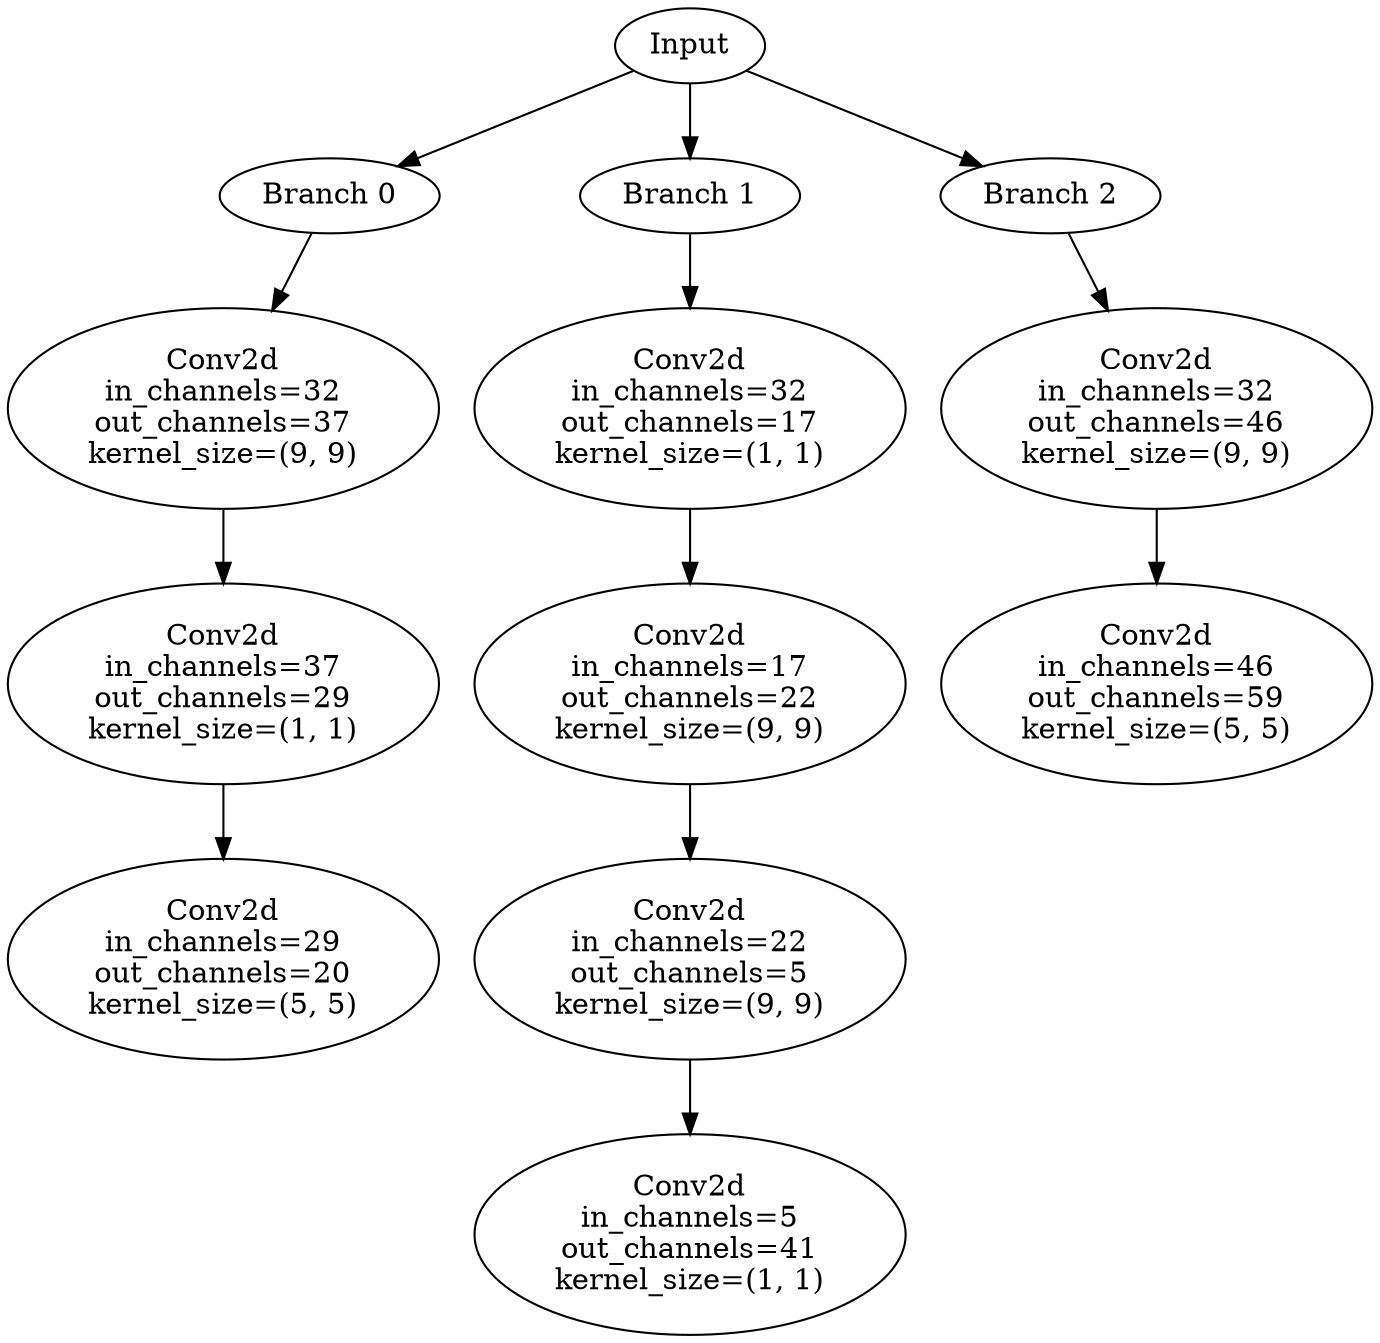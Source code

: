 // Inception Module - Coral 12
digraph {
	Input [label=Input]
	Branch_0 [label="Branch 0"]
	Input -> Branch_0
	Branch_0_Layer_0 [label="Conv2d
in_channels=32
out_channels=37
kernel_size=(9, 9)"]
	Branch_0 -> Branch_0_Layer_0
	Branch_0_Layer_1 [label="Conv2d
in_channels=37
out_channels=29
kernel_size=(1, 1)"]
	Branch_0_Layer_0 -> Branch_0_Layer_1
	Branch_0_Layer_2 [label="Conv2d
in_channels=29
out_channels=20
kernel_size=(5, 5)"]
	Branch_0_Layer_1 -> Branch_0_Layer_2
	Branch_1 [label="Branch 1"]
	Input -> Branch_1
	Branch_1_Layer_0 [label="Conv2d
in_channels=32
out_channels=17
kernel_size=(1, 1)"]
	Branch_1 -> Branch_1_Layer_0
	Branch_1_Layer_1 [label="Conv2d
in_channels=17
out_channels=22
kernel_size=(9, 9)"]
	Branch_1_Layer_0 -> Branch_1_Layer_1
	Branch_1_Layer_2 [label="Conv2d
in_channels=22
out_channels=5
kernel_size=(9, 9)"]
	Branch_1_Layer_1 -> Branch_1_Layer_2
	Branch_1_Layer_3 [label="Conv2d
in_channels=5
out_channels=41
kernel_size=(1, 1)"]
	Branch_1_Layer_2 -> Branch_1_Layer_3
	Branch_2 [label="Branch 2"]
	Input -> Branch_2
	Branch_2_Layer_0 [label="Conv2d
in_channels=32
out_channels=46
kernel_size=(9, 9)"]
	Branch_2 -> Branch_2_Layer_0
	Branch_2_Layer_1 [label="Conv2d
in_channels=46
out_channels=59
kernel_size=(5, 5)"]
	Branch_2_Layer_0 -> Branch_2_Layer_1
}
